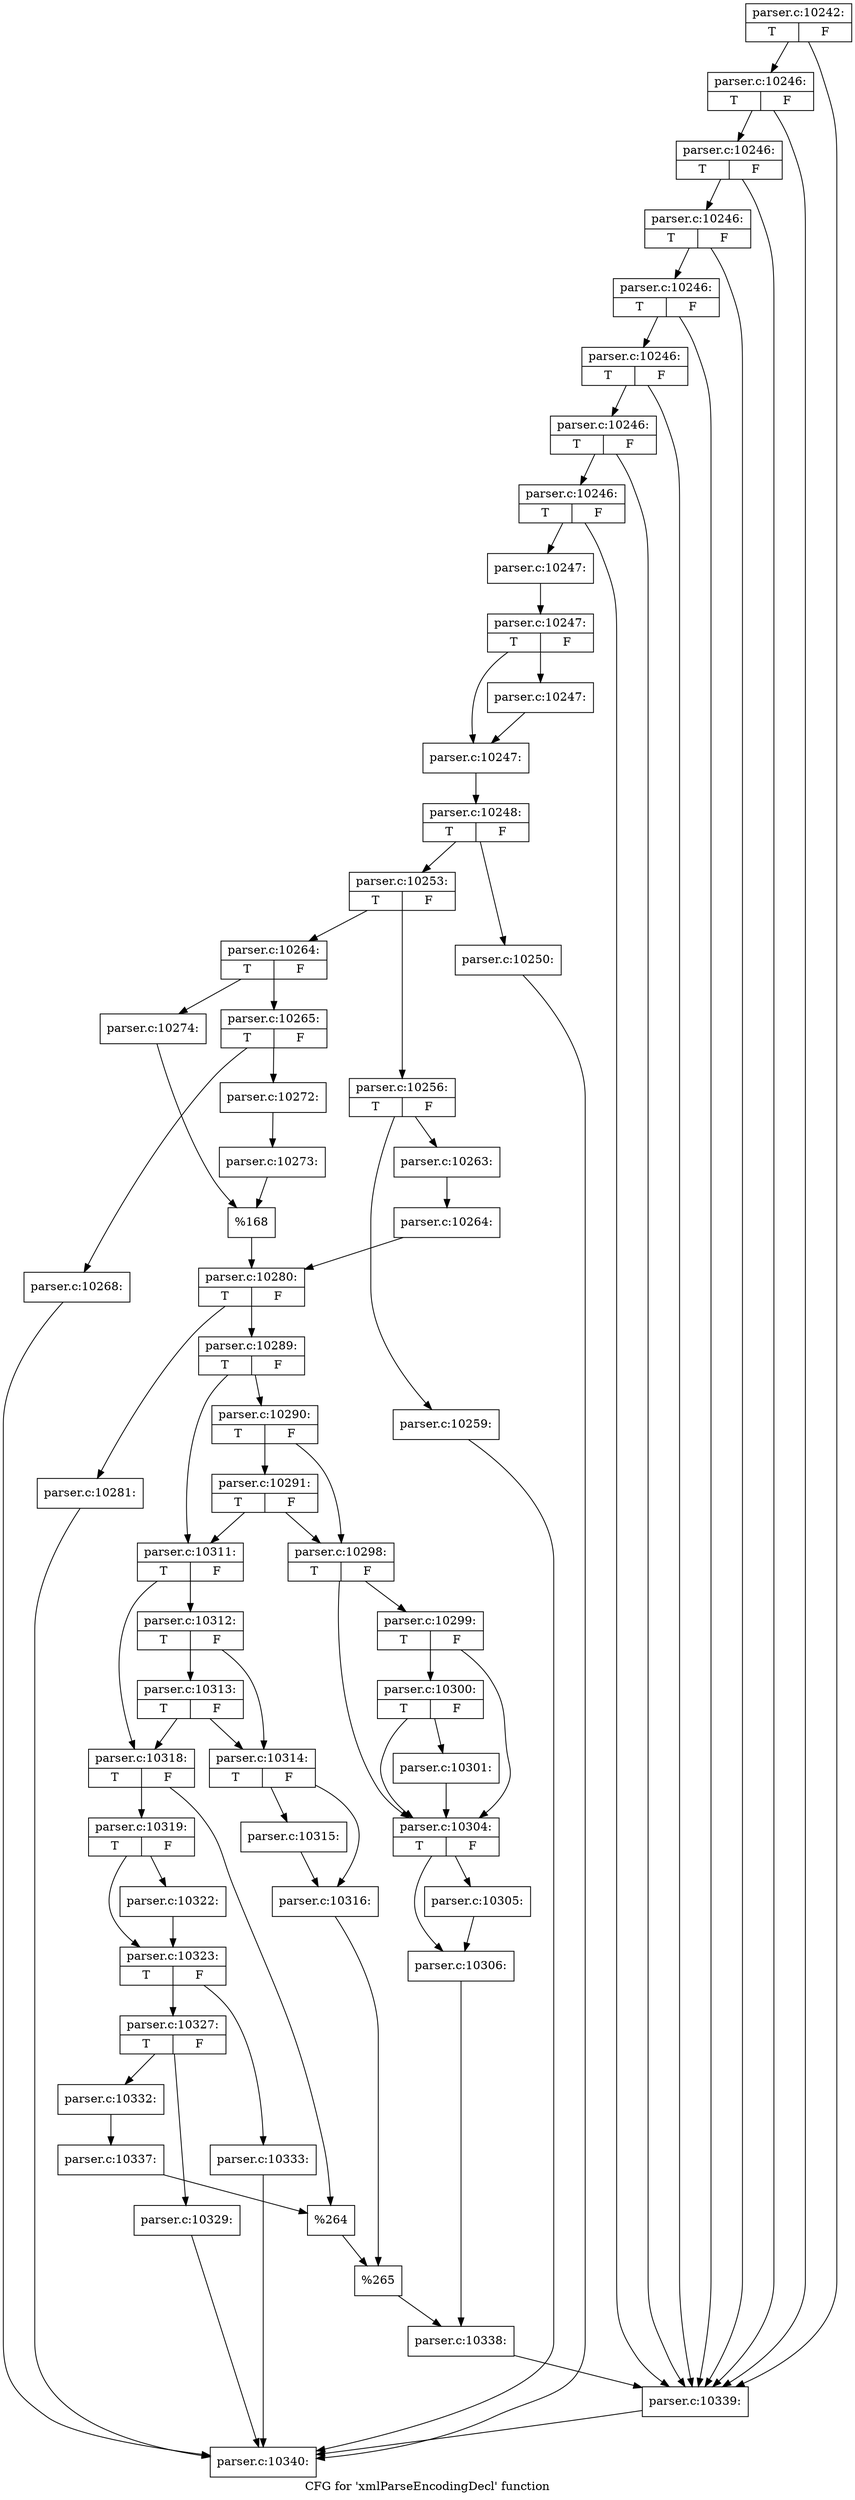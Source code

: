 digraph "CFG for 'xmlParseEncodingDecl' function" {
	label="CFG for 'xmlParseEncodingDecl' function";

	Node0x55d73bcf2f50 [shape=record,label="{parser.c:10242:|{<s0>T|<s1>F}}"];
	Node0x55d73bcf2f50 -> Node0x55d73bcf8fc0;
	Node0x55d73bcf2f50 -> Node0x55d73bcf8d60;
	Node0x55d73bcf8fc0 [shape=record,label="{parser.c:10246:|{<s0>T|<s1>F}}"];
	Node0x55d73bcf8fc0 -> Node0x55d73bcf8f70;
	Node0x55d73bcf8fc0 -> Node0x55d73bcf8d60;
	Node0x55d73bcf8f70 [shape=record,label="{parser.c:10246:|{<s0>T|<s1>F}}"];
	Node0x55d73bcf8f70 -> Node0x55d73bcf8f20;
	Node0x55d73bcf8f70 -> Node0x55d73bcf8d60;
	Node0x55d73bcf8f20 [shape=record,label="{parser.c:10246:|{<s0>T|<s1>F}}"];
	Node0x55d73bcf8f20 -> Node0x55d73bcf8ed0;
	Node0x55d73bcf8f20 -> Node0x55d73bcf8d60;
	Node0x55d73bcf8ed0 [shape=record,label="{parser.c:10246:|{<s0>T|<s1>F}}"];
	Node0x55d73bcf8ed0 -> Node0x55d73bcf8e80;
	Node0x55d73bcf8ed0 -> Node0x55d73bcf8d60;
	Node0x55d73bcf8e80 [shape=record,label="{parser.c:10246:|{<s0>T|<s1>F}}"];
	Node0x55d73bcf8e80 -> Node0x55d73bcf8e30;
	Node0x55d73bcf8e80 -> Node0x55d73bcf8d60;
	Node0x55d73bcf8e30 [shape=record,label="{parser.c:10246:|{<s0>T|<s1>F}}"];
	Node0x55d73bcf8e30 -> Node0x55d73bcf8db0;
	Node0x55d73bcf8e30 -> Node0x55d73bcf8d60;
	Node0x55d73bcf8db0 [shape=record,label="{parser.c:10246:|{<s0>T|<s1>F}}"];
	Node0x55d73bcf8db0 -> Node0x55d73bcf8d10;
	Node0x55d73bcf8db0 -> Node0x55d73bcf8d60;
	Node0x55d73bcf8d10 [shape=record,label="{parser.c:10247:}"];
	Node0x55d73bcf8d10 -> Node0x55d73bcfb650;
	Node0x55d73bcfb650 [shape=record,label="{parser.c:10247:|{<s0>T|<s1>F}}"];
	Node0x55d73bcfb650 -> Node0x55d73bcfc0c0;
	Node0x55d73bcfb650 -> Node0x55d73bcfc110;
	Node0x55d73bcfc0c0 [shape=record,label="{parser.c:10247:}"];
	Node0x55d73bcfc0c0 -> Node0x55d73bcfc110;
	Node0x55d73bcfc110 [shape=record,label="{parser.c:10247:}"];
	Node0x55d73bcfc110 -> Node0x55d73bcfb5b0;
	Node0x55d73bcfb5b0 [shape=record,label="{parser.c:10248:|{<s0>T|<s1>F}}"];
	Node0x55d73bcfb5b0 -> Node0x55d73bcfb600;
	Node0x55d73bcfb5b0 -> Node0x55d73bcfca40;
	Node0x55d73bcfb600 [shape=record,label="{parser.c:10250:}"];
	Node0x55d73bcfb600 -> Node0x55d73bce8a10;
	Node0x55d73bcfca40 [shape=record,label="{parser.c:10253:|{<s0>T|<s1>F}}"];
	Node0x55d73bcfca40 -> Node0x55d73bcfd650;
	Node0x55d73bcfca40 -> Node0x55d73bcfd6f0;
	Node0x55d73bcfd650 [shape=record,label="{parser.c:10256:|{<s0>T|<s1>F}}"];
	Node0x55d73bcfd650 -> Node0x55d73bcfe060;
	Node0x55d73bcfd650 -> Node0x55d73bcfe100;
	Node0x55d73bcfe060 [shape=record,label="{parser.c:10259:}"];
	Node0x55d73bcfe060 -> Node0x55d73bce8a10;
	Node0x55d73bcfe100 [shape=record,label="{parser.c:10263:}"];
	Node0x55d73bcfe100 -> Node0x55d73bcfe0b0;
	Node0x55d73bcfe0b0 [shape=record,label="{parser.c:10264:}"];
	Node0x55d73bcfe0b0 -> Node0x55d73bcfd6a0;
	Node0x55d73bcfd6f0 [shape=record,label="{parser.c:10264:|{<s0>T|<s1>F}}"];
	Node0x55d73bcfd6f0 -> Node0x55d73bcfeef0;
	Node0x55d73bcfd6f0 -> Node0x55d73bcfef90;
	Node0x55d73bcfeef0 [shape=record,label="{parser.c:10265:|{<s0>T|<s1>F}}"];
	Node0x55d73bcfeef0 -> Node0x55d73bcff900;
	Node0x55d73bcfeef0 -> Node0x55d73bcff9a0;
	Node0x55d73bcff900 [shape=record,label="{parser.c:10268:}"];
	Node0x55d73bcff900 -> Node0x55d73bce8a10;
	Node0x55d73bcff9a0 [shape=record,label="{parser.c:10272:}"];
	Node0x55d73bcff9a0 -> Node0x55d73bcff950;
	Node0x55d73bcff950 [shape=record,label="{parser.c:10273:}"];
	Node0x55d73bcff950 -> Node0x55d73bcfef40;
	Node0x55d73bcfef90 [shape=record,label="{parser.c:10274:}"];
	Node0x55d73bcfef90 -> Node0x55d73bcfef40;
	Node0x55d73bcfef40 [shape=record,label="{%168}"];
	Node0x55d73bcfef40 -> Node0x55d73bcfd6a0;
	Node0x55d73bcfd6a0 [shape=record,label="{parser.c:10280:|{<s0>T|<s1>F}}"];
	Node0x55d73bcfd6a0 -> Node0x55d73bd00b60;
	Node0x55d73bcfd6a0 -> Node0x55d73bd00bb0;
	Node0x55d73bd00b60 [shape=record,label="{parser.c:10281:}"];
	Node0x55d73bd00b60 -> Node0x55d73bce8a10;
	Node0x55d73bd00bb0 [shape=record,label="{parser.c:10289:|{<s0>T|<s1>F}}"];
	Node0x55d73bd00bb0 -> Node0x55d73bd015a0;
	Node0x55d73bd00bb0 -> Node0x55d73bd01550;
	Node0x55d73bd015a0 [shape=record,label="{parser.c:10290:|{<s0>T|<s1>F}}"];
	Node0x55d73bd015a0 -> Node0x55d73bd018c0;
	Node0x55d73bd015a0 -> Node0x55d73bd014b0;
	Node0x55d73bd018c0 [shape=record,label="{parser.c:10291:|{<s0>T|<s1>F}}"];
	Node0x55d73bd018c0 -> Node0x55d73bd01550;
	Node0x55d73bd018c0 -> Node0x55d73bd014b0;
	Node0x55d73bd014b0 [shape=record,label="{parser.c:10298:|{<s0>T|<s1>F}}"];
	Node0x55d73bd014b0 -> Node0x55d73bd02870;
	Node0x55d73bd014b0 -> Node0x55d73bd027a0;
	Node0x55d73bd02870 [shape=record,label="{parser.c:10299:|{<s0>T|<s1>F}}"];
	Node0x55d73bd02870 -> Node0x55d73bd027f0;
	Node0x55d73bd02870 -> Node0x55d73bd027a0;
	Node0x55d73bd027f0 [shape=record,label="{parser.c:10300:|{<s0>T|<s1>F}}"];
	Node0x55d73bd027f0 -> Node0x55d73bd02750;
	Node0x55d73bd027f0 -> Node0x55d73bd027a0;
	Node0x55d73bd02750 [shape=record,label="{parser.c:10301:}"];
	Node0x55d73bd02750 -> Node0x55d73bd027a0;
	Node0x55d73bd027a0 [shape=record,label="{parser.c:10304:|{<s0>T|<s1>F}}"];
	Node0x55d73bd027a0 -> Node0x55d73bd03c40;
	Node0x55d73bd027a0 -> Node0x55d73bd03c90;
	Node0x55d73bd03c40 [shape=record,label="{parser.c:10305:}"];
	Node0x55d73bd03c40 -> Node0x55d73bd03c90;
	Node0x55d73bd03c90 [shape=record,label="{parser.c:10306:}"];
	Node0x55d73bd03c90 -> Node0x55d73bd01500;
	Node0x55d73bd01550 [shape=record,label="{parser.c:10311:|{<s0>T|<s1>F}}"];
	Node0x55d73bd01550 -> Node0x55d73bd048a0;
	Node0x55d73bd01550 -> Node0x55d73bd04850;
	Node0x55d73bd048a0 [shape=record,label="{parser.c:10312:|{<s0>T|<s1>F}}"];
	Node0x55d73bd048a0 -> Node0x55d73bd04bc0;
	Node0x55d73bd048a0 -> Node0x55d73bd047b0;
	Node0x55d73bd04bc0 [shape=record,label="{parser.c:10313:|{<s0>T|<s1>F}}"];
	Node0x55d73bd04bc0 -> Node0x55d73bd04850;
	Node0x55d73bd04bc0 -> Node0x55d73bd047b0;
	Node0x55d73bd047b0 [shape=record,label="{parser.c:10314:|{<s0>T|<s1>F}}"];
	Node0x55d73bd047b0 -> Node0x55d73bd05530;
	Node0x55d73bd047b0 -> Node0x55d73bd05580;
	Node0x55d73bd05530 [shape=record,label="{parser.c:10315:}"];
	Node0x55d73bd05530 -> Node0x55d73bd05580;
	Node0x55d73bd05580 [shape=record,label="{parser.c:10316:}"];
	Node0x55d73bd05580 -> Node0x55d73bd04800;
	Node0x55d73bd04850 [shape=record,label="{parser.c:10318:|{<s0>T|<s1>F}}"];
	Node0x55d73bd04850 -> Node0x55d73bd060a0;
	Node0x55d73bd04850 -> Node0x55d73bd060f0;
	Node0x55d73bd060a0 [shape=record,label="{parser.c:10319:|{<s0>T|<s1>F}}"];
	Node0x55d73bd060a0 -> Node0x55d73bd06710;
	Node0x55d73bd060a0 -> Node0x55d73bd06760;
	Node0x55d73bd06710 [shape=record,label="{parser.c:10322:}"];
	Node0x55d73bd06710 -> Node0x55d73bd06760;
	Node0x55d73bd06760 [shape=record,label="{parser.c:10323:|{<s0>T|<s1>F}}"];
	Node0x55d73bd06760 -> Node0x55d73bd079d0;
	Node0x55d73bd06760 -> Node0x55d73bd07a70;
	Node0x55d73bd079d0 [shape=record,label="{parser.c:10327:|{<s0>T|<s1>F}}"];
	Node0x55d73bd079d0 -> Node0x55d73bd07e00;
	Node0x55d73bd079d0 -> Node0x55d73bd07e50;
	Node0x55d73bd07e00 [shape=record,label="{parser.c:10329:}"];
	Node0x55d73bd07e00 -> Node0x55d73bce8a10;
	Node0x55d73bd07e50 [shape=record,label="{parser.c:10332:}"];
	Node0x55d73bd07e50 -> Node0x55d73bd07a20;
	Node0x55d73bd07a70 [shape=record,label="{parser.c:10333:}"];
	Node0x55d73bd07a70 -> Node0x55d73bce8a10;
	Node0x55d73bd07a20 [shape=record,label="{parser.c:10337:}"];
	Node0x55d73bd07a20 -> Node0x55d73bd060f0;
	Node0x55d73bd060f0 [shape=record,label="{%264}"];
	Node0x55d73bd060f0 -> Node0x55d73bd04800;
	Node0x55d73bd04800 [shape=record,label="{%265}"];
	Node0x55d73bd04800 -> Node0x55d73bd01500;
	Node0x55d73bd01500 [shape=record,label="{parser.c:10338:}"];
	Node0x55d73bd01500 -> Node0x55d73bcf8d60;
	Node0x55d73bcf8d60 [shape=record,label="{parser.c:10339:}"];
	Node0x55d73bcf8d60 -> Node0x55d73bce8a10;
	Node0x55d73bce8a10 [shape=record,label="{parser.c:10340:}"];
}
